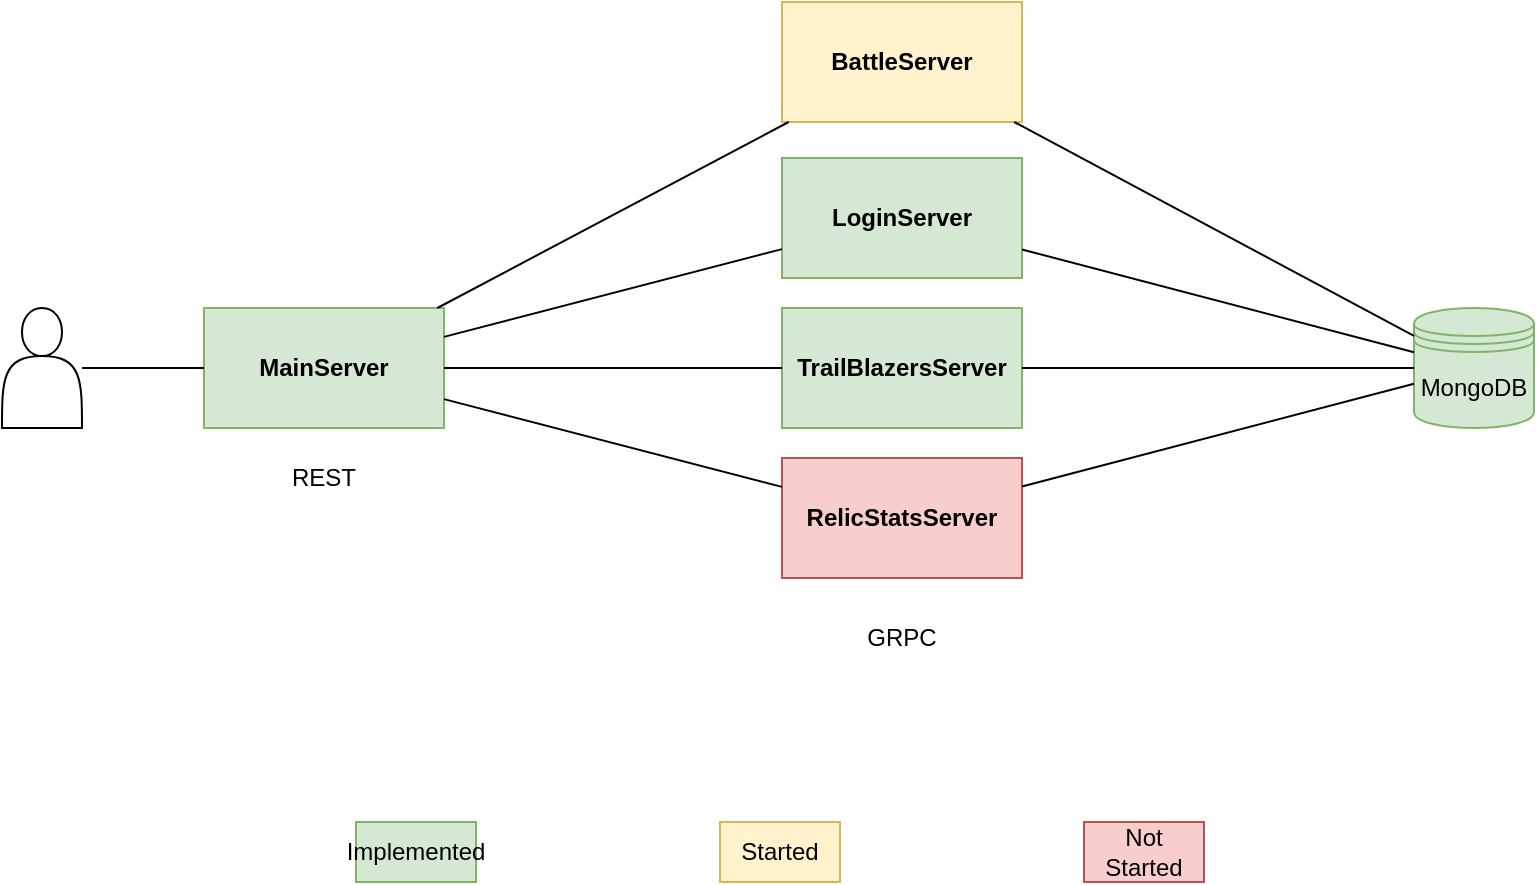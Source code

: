<mxfile>
    <diagram id="txi9bk6MJSUIG4K6_3Mn" name="Page-1">
        <mxGraphModel dx="1047" dy="1073" grid="0" gridSize="10" guides="1" tooltips="1" connect="1" arrows="1" fold="1" page="1" pageScale="1" pageWidth="827" pageHeight="583" math="0" shadow="0">
            <root>
                <mxCell id="0"/>
                <mxCell id="1" parent="0"/>
                <UserObject label="&lt;strong&gt;BattleServer&lt;/strong&gt;" treeRoot="1" id="2">
                    <mxCell style="whiteSpace=wrap;html=1;align=center;treeFolding=1;treeMoving=1;newEdgeStyle={&quot;edgeStyle&quot;:&quot;elbowEdgeStyle&quot;,&quot;startArrow&quot;:&quot;none&quot;,&quot;endArrow&quot;:&quot;none&quot;};fillColor=#fff2cc;strokeColor=#d6b656;" vertex="1" parent="1">
                        <mxGeometry x="414" y="125" width="120" height="60" as="geometry"/>
                    </mxCell>
                </UserObject>
                <UserObject label="&lt;p&gt;&lt;font face=&quot;Helvetica&quot;&gt;&lt;b&gt;Relic&lt;span style=&quot;background-color: transparent;&quot;&gt;Stats&lt;/span&gt;&lt;span style=&quot;background-color: transparent;&quot;&gt;Server&lt;/span&gt;&lt;/b&gt;&lt;/font&gt;&lt;/p&gt;" treeRoot="1" id="3">
                    <mxCell style="whiteSpace=wrap;html=1;align=center;treeFolding=1;treeMoving=1;newEdgeStyle={&quot;edgeStyle&quot;:&quot;elbowEdgeStyle&quot;,&quot;startArrow&quot;:&quot;none&quot;,&quot;endArrow&quot;:&quot;none&quot;};fillColor=#f8cecc;strokeColor=#b85450;" vertex="1" parent="1">
                        <mxGeometry x="414" y="353" width="120" height="60" as="geometry"/>
                    </mxCell>
                </UserObject>
                <UserObject label="&lt;strong&gt;LoginServer&lt;/strong&gt;" treeRoot="1" id="4">
                    <mxCell style="whiteSpace=wrap;html=1;align=center;treeFolding=1;treeMoving=1;newEdgeStyle={&quot;edgeStyle&quot;:&quot;elbowEdgeStyle&quot;,&quot;startArrow&quot;:&quot;none&quot;,&quot;endArrow&quot;:&quot;none&quot;};fillColor=#d5e8d4;strokeColor=#82b366;" vertex="1" parent="1">
                        <mxGeometry x="414" y="203" width="120" height="60" as="geometry"/>
                    </mxCell>
                </UserObject>
                <UserObject label="&lt;strong&gt;MainServer&lt;/strong&gt;" treeRoot="1" id="5">
                    <mxCell style="whiteSpace=wrap;html=1;align=center;treeFolding=1;treeMoving=1;newEdgeStyle={&quot;edgeStyle&quot;:&quot;elbowEdgeStyle&quot;,&quot;startArrow&quot;:&quot;none&quot;,&quot;endArrow&quot;:&quot;none&quot;};fillColor=#d5e8d4;strokeColor=#82b366;" vertex="1" parent="1">
                        <mxGeometry x="125" y="278" width="120" height="60" as="geometry"/>
                    </mxCell>
                </UserObject>
                <UserObject label="&lt;b&gt;TrailBlazersServer&lt;/b&gt;" treeRoot="1" id="7">
                    <mxCell style="whiteSpace=wrap;html=1;align=center;treeFolding=1;treeMoving=1;newEdgeStyle={&quot;edgeStyle&quot;:&quot;elbowEdgeStyle&quot;,&quot;startArrow&quot;:&quot;none&quot;,&quot;endArrow&quot;:&quot;none&quot;};fillColor=#d5e8d4;strokeColor=#82b366;" vertex="1" parent="1">
                        <mxGeometry x="414" y="278" width="120" height="60" as="geometry"/>
                    </mxCell>
                </UserObject>
                <mxCell id="8" value="MongoDB" style="shape=datastore;whiteSpace=wrap;html=1;fillColor=#d5e8d4;strokeColor=#82b366;" vertex="1" parent="1">
                    <mxGeometry x="730" y="278" width="60" height="60" as="geometry"/>
                </mxCell>
                <mxCell id="9" value="" style="endArrow=none;html=1;" edge="1" parent="1" source="5" target="2">
                    <mxGeometry width="50" height="50" relative="1" as="geometry">
                        <mxPoint x="317" y="291" as="sourcePoint"/>
                        <mxPoint x="367" y="241" as="targetPoint"/>
                    </mxGeometry>
                </mxCell>
                <mxCell id="11" value="" style="endArrow=none;html=1;" edge="1" parent="1" source="5" target="4">
                    <mxGeometry width="50" height="50" relative="1" as="geometry">
                        <mxPoint x="309" y="269" as="sourcePoint"/>
                        <mxPoint x="434" y="195" as="targetPoint"/>
                    </mxGeometry>
                </mxCell>
                <mxCell id="12" value="" style="endArrow=none;html=1;" edge="1" parent="1" source="5" target="7">
                    <mxGeometry width="50" height="50" relative="1" as="geometry">
                        <mxPoint x="319" y="279" as="sourcePoint"/>
                        <mxPoint x="444" y="205" as="targetPoint"/>
                    </mxGeometry>
                </mxCell>
                <mxCell id="13" value="" style="endArrow=none;html=1;" edge="1" parent="1" source="5" target="3">
                    <mxGeometry width="50" height="50" relative="1" as="geometry">
                        <mxPoint x="329" y="289" as="sourcePoint"/>
                        <mxPoint x="454" y="215" as="targetPoint"/>
                    </mxGeometry>
                </mxCell>
                <mxCell id="15" value="" style="endArrow=none;html=1;" edge="1" parent="1" source="2" target="8">
                    <mxGeometry width="50" height="50" relative="1" as="geometry">
                        <mxPoint x="252" y="288" as="sourcePoint"/>
                        <mxPoint x="427" y="195" as="targetPoint"/>
                    </mxGeometry>
                </mxCell>
                <mxCell id="16" value="" style="endArrow=none;html=1;" edge="1" parent="1" source="4" target="8">
                    <mxGeometry width="50" height="50" relative="1" as="geometry">
                        <mxPoint x="262" y="298" as="sourcePoint"/>
                        <mxPoint x="437" y="205" as="targetPoint"/>
                    </mxGeometry>
                </mxCell>
                <mxCell id="17" value="" style="endArrow=none;html=1;" edge="1" parent="1" source="7" target="8">
                    <mxGeometry width="50" height="50" relative="1" as="geometry">
                        <mxPoint x="272" y="308" as="sourcePoint"/>
                        <mxPoint x="447" y="215" as="targetPoint"/>
                    </mxGeometry>
                </mxCell>
                <mxCell id="18" value="" style="endArrow=none;html=1;" edge="1" parent="1" source="3" target="8">
                    <mxGeometry width="50" height="50" relative="1" as="geometry">
                        <mxPoint x="282" y="318" as="sourcePoint"/>
                        <mxPoint x="457" y="225" as="targetPoint"/>
                    </mxGeometry>
                </mxCell>
                <mxCell id="20" value="" style="shape=actor;whiteSpace=wrap;html=1;" vertex="1" parent="1">
                    <mxGeometry x="24" y="278" width="40" height="60" as="geometry"/>
                </mxCell>
                <mxCell id="21" value="" style="endArrow=none;html=1;" edge="1" parent="1" source="20" target="5">
                    <mxGeometry width="50" height="50" relative="1" as="geometry">
                        <mxPoint x="-105" y="307.29" as="sourcePoint"/>
                        <mxPoint x="64" y="307.29" as="targetPoint"/>
                    </mxGeometry>
                </mxCell>
                <mxCell id="24" value="REST" style="text;html=1;align=center;verticalAlign=middle;whiteSpace=wrap;rounded=0;" vertex="1" parent="1">
                    <mxGeometry x="155" y="348" width="60" height="30" as="geometry"/>
                </mxCell>
                <mxCell id="25" value="GRPC" style="text;html=1;align=center;verticalAlign=middle;whiteSpace=wrap;rounded=0;" vertex="1" parent="1">
                    <mxGeometry x="444" y="428" width="60" height="30" as="geometry"/>
                </mxCell>
                <mxCell id="28" value="Implemented" style="text;html=1;align=center;verticalAlign=middle;whiteSpace=wrap;rounded=0;fillColor=#d5e8d4;strokeColor=#82b366;" vertex="1" parent="1">
                    <mxGeometry x="201" y="535" width="60" height="30" as="geometry"/>
                </mxCell>
                <mxCell id="29" value="Started" style="text;html=1;align=center;verticalAlign=middle;whiteSpace=wrap;rounded=0;fillColor=#fff2cc;strokeColor=#d6b656;" vertex="1" parent="1">
                    <mxGeometry x="383" y="535" width="60" height="30" as="geometry"/>
                </mxCell>
                <mxCell id="30" value="Not Started" style="text;html=1;align=center;verticalAlign=middle;whiteSpace=wrap;rounded=0;fillColor=#f8cecc;strokeColor=#b85450;" vertex="1" parent="1">
                    <mxGeometry x="565" y="535" width="60" height="30" as="geometry"/>
                </mxCell>
            </root>
        </mxGraphModel>
    </diagram>
</mxfile>